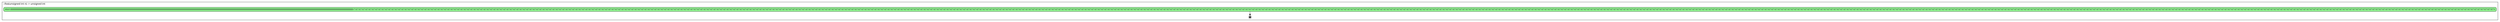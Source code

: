 digraph {
	fontname="SansSerif,sans-serif" labeljust=l nojustify=true ranksep=0.35
	node [fillcolor="#fefece" fontname="SansSerif,sans-serif" fontsize=10 height=0.35 shape=box style="filled, rounded"]
	subgraph cluster_item_0 {
		graph [label="::foo(unsigned int n) -> unsigned int"]
		item_1 [label="return (((((((((((((((((((((((((((((((((((((((((((((((((((((((((((((((((((((((((((((((((((((((((((((((((((((((((((((((((((((((((((((((((((((((((((((((((((((((((((((((((((((((((((((((((((((((((((((((((((((((((((((((((((((((((((((((((((((((((((((((((((((((((((((((((((((((((((((((((((((((((((((((((((((((((((((((((((((((((((((((((((((((((((((((((((((((((((((((((((((((((((((((((((((((((((((((((((((((((((((((((((((((((((((((((((((((((((((((((((((((((((((((((((((((((((((((((((((((((((((((((((((((((((((((((((((((((((((((((((((((((((((((((((((((((((((((((((((((((((((((((((((((((((((((((((((((((((((((((((((((((((((((((((((((((((((((((((((((((((((((((((((((((((n * n) * n) * n) * n) * n) * n) * n) * n) * n) * n) * n) * n) * n) * n) * n) * n) * n) * n) * n) * n) * n) * n) * n) * n) * n) * n) * n) * n) * n) * n) * n) * n) * n) * n) * n) * n) * n) * n) * n) * n) * n) * n) * n) * n) * n) * n) * n) * n) * n) * n) * n) * n) * n) * n) * n) * n) * n) * n) * n) * n) * n) * n) * n) * n) * n) * n) * n) * n) * n) * n) * n) * n) * n) * n) * n) * n) * n) * n) * n) * n) * n) * n) * n) * n) * n) * n) * n) * n) * n) * n) * n) * n) * n) * n) * n) * n) * n) * n) * n) * n) * n) * n) * n) * n) * n) * n) * n) * n) * n) * n) * n) * n) * n) * n) * n) * n) * n) * n) * n) * n) * n) * n) * n) * n) * n) * n) * n) * n) * n) * n) * n) * n) * n) * n) * n) * n) * n) * n) * n) * n) * n) * n) * n) * n) * n) * n) * n) * n) * n) * n) * n) * n) * n) * n) * n) * n) * n) * n) * n) * n) * n) * n) * n) * n) * n) * n) * n) * n) * n) * n) * n) * n) * n) * n) * n) * n) * n) * n) * n) * n) * n) * n) * n) * n) * n) * n) * n) * n) * n) * n) * n) * n) * n) * n) * n) * n) * n) * n) * n) * n) * n) * n) * n) * n) * n) * n) * n) * n) * n) * n) * n) * n) * n) * n) * n) * n) * n) * n) * n) * n) * n) * n) * n) * n) * n) * n) * n) * n) * n) * n) * n) * n) * n) * n) * n) * n) * n) * n) * n) * n) * n) * n) * n) * n) * n) * n) * n) * n) * n) * n) * n) * n) * n) * n) * n) * n) * n) * n) * n) * n) * n) * n) * n) * n) * n) * n) * n) * n) * n) * n) * n) * n) * n) * n) * n) * n) * n) * n) * n) * n) * n) * n) * n) * n) * n) * n) * n) * n) * n) * n) * n) * n) * n) * n) * n) * n) * n) * n) * n) * n) * n) * n) * n) * n) * n) * n) * n) * n) * n) * n) * n) * n) * n) * n) * n) * n) * n) * n) * n) * n) * n) * n) * n) * n) * n) * n) * n) * n) * n) * n) * n) * n) * n) * n) * n) * n) * n) * n) * n) * n) * n) * n) * n) * n) * n) * n) * n) * n) * n) * n) * n) * n) * n) * n) * n) * n) * n) * n) * n) * n) * n) * n) * n) * n) * n) * n) * n) * n) * n) * n) * n) * n) * n) * n) * n) * n) * n) * n) * n) * n) * n) * n) * n) * n) * n) * n) * n) * n) * n) * n) * n) * n) * n) * n) * n) * n) * n) * n) * n) * n) * n) * n) * n) * n) * n) * n) * n) * n) * n) * n) * n) * n) * n) * n) * n) * n) * n) * n) * n) * n) * n) * n) * n) * n) * n) * n) * n) * n) * n) * n) * n) * n) * n) * n) * n) * n) * n) * n) * n) * n) * n) * n) * n) * n) * n) * n) * n) * n) * n) * n) * n) * n) * n) * n) * n) * n) * n) * n) * n) * n) * n) * n) * n) * n) * n) * n) * n) * n) * n) * n) * n) * n) * n) * n) * n) * n) * n) * n) * n) * n) * n) * n) * n) * n) * n) * n) * n) * n) * n) * n) * n) * n) * n) * n) * n) * n) * n) * n) * n) * n) * n) * n) * n) * n) * n) * n) * n) * n) * n) * n) * n) * n) * n) * n) * n) * n) * n) * n) * n) * n) * n) * n) * n) * n) * n) * n) * n) * n) * n) * n) * n) * n) * n) * n) * n) * n) * n) * n) * n) * n) * n) * n) * n) * n) * n) * n) * n) * n) * n) * n) * n) * n) * n) * n) * n) * n) * n) * n) * n) * n) * n) * n) * n) * n) * n) * n) * n) * n) * n) * n) * n) * n) * n) * n) * n) * n) * n) * n) * n) * n) * n) * n) * n) * n) * n) * n) * n) * n) * n) * n) * n) * n) * n) * n) * n) * n) * n) * n) * n) * n) * n) * n) * n) * n) * n) * n) * n) * n) * n) * n) * n) * n) * n) * n) * n) * n) * n) * n) * n) * n) * n) * n) * n) * n) * n) * n) * n) * n) * n) * n) * n) * n) * n) * n) * n) * n) * n) * n) * n) * n) * n) * n) * n) * n) * n) * n) * n) * n) * n) * n) * n) * n" fillcolor=lightgreen]
		item_2 [label="" fillcolor=black fixedsize=true height=0.12 shape=doublecircle size=0.1 width=0.12]
		item_1 -> item_2
	}
}
